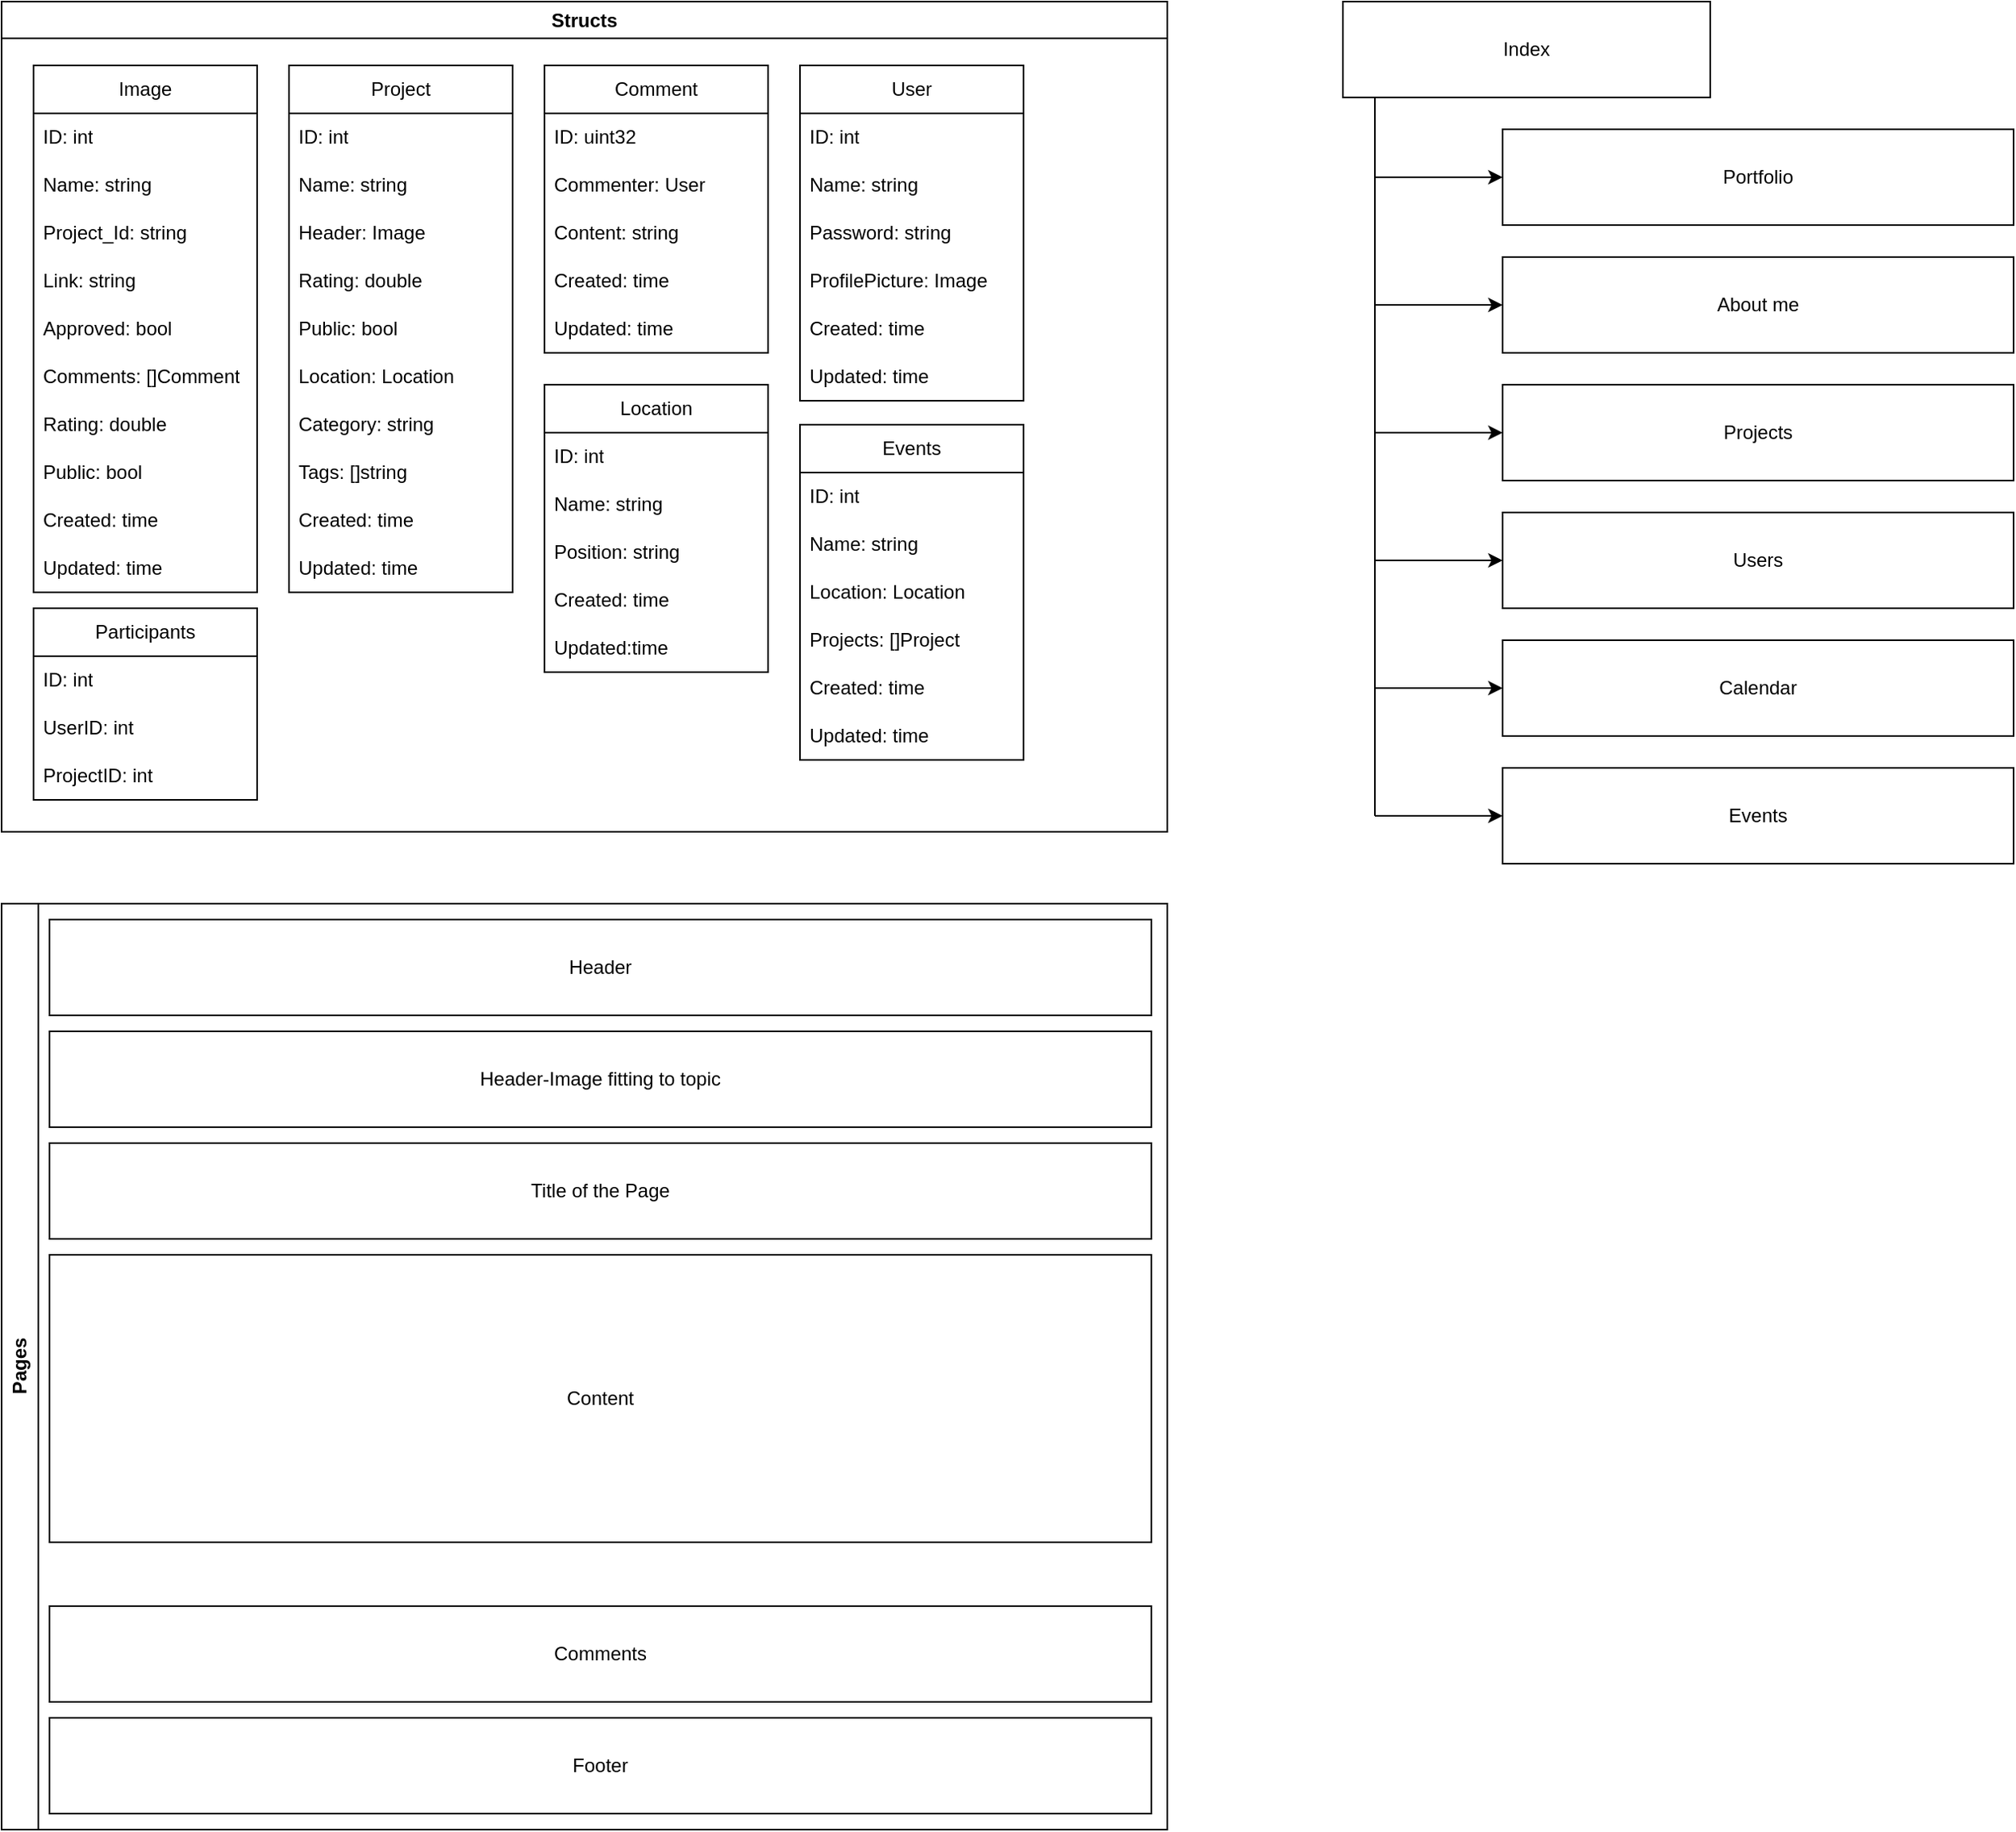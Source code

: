 <mxfile version="23.0.2" type="device">
  <diagram name="Page-1" id="_DmynmvU1_wY6X_TGePf">
    <mxGraphModel dx="773" dy="512" grid="1" gridSize="10" guides="1" tooltips="1" connect="1" arrows="1" fold="1" page="1" pageScale="1" pageWidth="827" pageHeight="1169" math="0" shadow="0">
      <root>
        <mxCell id="0" />
        <mxCell id="1" parent="0" />
        <mxCell id="xn1Rj6qDyscoH5ElXEei-45" value="Structs" style="swimlane;whiteSpace=wrap;html=1;" parent="1" vertex="1">
          <mxGeometry x="20" y="20" width="730" height="520" as="geometry">
            <mxRectangle x="20" y="20" width="80" height="30" as="alternateBounds" />
          </mxGeometry>
        </mxCell>
        <mxCell id="xn1Rj6qDyscoH5ElXEei-1" value="Image" style="swimlane;fontStyle=0;childLayout=stackLayout;horizontal=1;startSize=30;horizontalStack=0;resizeParent=1;resizeParentMax=0;resizeLast=0;collapsible=1;marginBottom=0;whiteSpace=wrap;html=1;" parent="xn1Rj6qDyscoH5ElXEei-45" vertex="1">
          <mxGeometry x="20" y="40" width="140" height="330" as="geometry" />
        </mxCell>
        <mxCell id="xn1Rj6qDyscoH5ElXEei-2" value="ID: int" style="text;strokeColor=none;fillColor=none;align=left;verticalAlign=middle;spacingLeft=4;spacingRight=4;overflow=hidden;points=[[0,0.5],[1,0.5]];portConstraint=eastwest;rotatable=0;whiteSpace=wrap;html=1;" parent="xn1Rj6qDyscoH5ElXEei-1" vertex="1">
          <mxGeometry y="30" width="140" height="30" as="geometry" />
        </mxCell>
        <mxCell id="xn1Rj6qDyscoH5ElXEei-3" value="Name: string" style="text;strokeColor=none;fillColor=none;align=left;verticalAlign=middle;spacingLeft=4;spacingRight=4;overflow=hidden;points=[[0,0.5],[1,0.5]];portConstraint=eastwest;rotatable=0;whiteSpace=wrap;html=1;" parent="xn1Rj6qDyscoH5ElXEei-1" vertex="1">
          <mxGeometry y="60" width="140" height="30" as="geometry" />
        </mxCell>
        <mxCell id="xn1Rj6qDyscoH5ElXEei-8" value="Project_Id: string" style="text;strokeColor=none;fillColor=none;align=left;verticalAlign=middle;spacingLeft=4;spacingRight=4;overflow=hidden;points=[[0,0.5],[1,0.5]];portConstraint=eastwest;rotatable=0;whiteSpace=wrap;html=1;" parent="xn1Rj6qDyscoH5ElXEei-1" vertex="1">
          <mxGeometry y="90" width="140" height="30" as="geometry" />
        </mxCell>
        <mxCell id="xn1Rj6qDyscoH5ElXEei-4" value="Link: string" style="text;strokeColor=none;fillColor=none;align=left;verticalAlign=middle;spacingLeft=4;spacingRight=4;overflow=hidden;points=[[0,0.5],[1,0.5]];portConstraint=eastwest;rotatable=0;whiteSpace=wrap;html=1;" parent="xn1Rj6qDyscoH5ElXEei-1" vertex="1">
          <mxGeometry y="120" width="140" height="30" as="geometry" />
        </mxCell>
        <mxCell id="xn1Rj6qDyscoH5ElXEei-7" value="Approved: bool" style="text;strokeColor=none;fillColor=none;align=left;verticalAlign=middle;spacingLeft=4;spacingRight=4;overflow=hidden;points=[[0,0.5],[1,0.5]];portConstraint=eastwest;rotatable=0;whiteSpace=wrap;html=1;" parent="xn1Rj6qDyscoH5ElXEei-1" vertex="1">
          <mxGeometry y="150" width="140" height="30" as="geometry" />
        </mxCell>
        <mxCell id="xn1Rj6qDyscoH5ElXEei-6" value="Comments: []Comment" style="text;strokeColor=none;fillColor=none;align=left;verticalAlign=middle;spacingLeft=4;spacingRight=4;overflow=hidden;points=[[0,0.5],[1,0.5]];portConstraint=eastwest;rotatable=0;whiteSpace=wrap;html=1;" parent="xn1Rj6qDyscoH5ElXEei-1" vertex="1">
          <mxGeometry y="180" width="140" height="30" as="geometry" />
        </mxCell>
        <mxCell id="xn1Rj6qDyscoH5ElXEei-5" value="Rating: double" style="text;strokeColor=none;fillColor=none;align=left;verticalAlign=middle;spacingLeft=4;spacingRight=4;overflow=hidden;points=[[0,0.5],[1,0.5]];portConstraint=eastwest;rotatable=0;whiteSpace=wrap;html=1;" parent="xn1Rj6qDyscoH5ElXEei-1" vertex="1">
          <mxGeometry y="210" width="140" height="30" as="geometry" />
        </mxCell>
        <mxCell id="xn1Rj6qDyscoH5ElXEei-20" value="Public: bool" style="text;strokeColor=none;fillColor=none;align=left;verticalAlign=middle;spacingLeft=4;spacingRight=4;overflow=hidden;points=[[0,0.5],[1,0.5]];portConstraint=eastwest;rotatable=0;whiteSpace=wrap;html=1;" parent="xn1Rj6qDyscoH5ElXEei-1" vertex="1">
          <mxGeometry y="240" width="140" height="30" as="geometry" />
        </mxCell>
        <mxCell id="xn1Rj6qDyscoH5ElXEei-33" value="Created: time" style="text;strokeColor=none;fillColor=none;align=left;verticalAlign=middle;spacingLeft=4;spacingRight=4;overflow=hidden;points=[[0,0.5],[1,0.5]];portConstraint=eastwest;rotatable=0;whiteSpace=wrap;html=1;" parent="xn1Rj6qDyscoH5ElXEei-1" vertex="1">
          <mxGeometry y="270" width="140" height="30" as="geometry" />
        </mxCell>
        <mxCell id="xn1Rj6qDyscoH5ElXEei-40" value="Updated: time" style="text;strokeColor=none;fillColor=none;align=left;verticalAlign=middle;spacingLeft=4;spacingRight=4;overflow=hidden;points=[[0,0.5],[1,0.5]];portConstraint=eastwest;rotatable=0;whiteSpace=wrap;html=1;" parent="xn1Rj6qDyscoH5ElXEei-1" vertex="1">
          <mxGeometry y="300" width="140" height="30" as="geometry" />
        </mxCell>
        <mxCell id="xn1Rj6qDyscoH5ElXEei-13" value="Project" style="swimlane;fontStyle=0;childLayout=stackLayout;horizontal=1;startSize=30;horizontalStack=0;resizeParent=1;resizeParentMax=0;resizeLast=0;collapsible=1;marginBottom=0;whiteSpace=wrap;html=1;" parent="xn1Rj6qDyscoH5ElXEei-45" vertex="1">
          <mxGeometry x="180" y="40" width="140" height="330" as="geometry" />
        </mxCell>
        <mxCell id="xn1Rj6qDyscoH5ElXEei-14" value="ID: int" style="text;strokeColor=none;fillColor=none;align=left;verticalAlign=middle;spacingLeft=4;spacingRight=4;overflow=hidden;points=[[0,0.5],[1,0.5]];portConstraint=eastwest;rotatable=0;whiteSpace=wrap;html=1;" parent="xn1Rj6qDyscoH5ElXEei-13" vertex="1">
          <mxGeometry y="30" width="140" height="30" as="geometry" />
        </mxCell>
        <mxCell id="xn1Rj6qDyscoH5ElXEei-15" value="Name: string" style="text;strokeColor=none;fillColor=none;align=left;verticalAlign=middle;spacingLeft=4;spacingRight=4;overflow=hidden;points=[[0,0.5],[1,0.5]];portConstraint=eastwest;rotatable=0;whiteSpace=wrap;html=1;" parent="xn1Rj6qDyscoH5ElXEei-13" vertex="1">
          <mxGeometry y="60" width="140" height="30" as="geometry" />
        </mxCell>
        <mxCell id="xn1Rj6qDyscoH5ElXEei-43" value="Header: Image" style="text;strokeColor=none;fillColor=none;align=left;verticalAlign=middle;spacingLeft=4;spacingRight=4;overflow=hidden;points=[[0,0.5],[1,0.5]];portConstraint=eastwest;rotatable=0;whiteSpace=wrap;html=1;" parent="xn1Rj6qDyscoH5ElXEei-13" vertex="1">
          <mxGeometry y="90" width="140" height="30" as="geometry" />
        </mxCell>
        <mxCell id="xn1Rj6qDyscoH5ElXEei-19" value="Rating: double" style="text;strokeColor=none;fillColor=none;align=left;verticalAlign=middle;spacingLeft=4;spacingRight=4;overflow=hidden;points=[[0,0.5],[1,0.5]];portConstraint=eastwest;rotatable=0;whiteSpace=wrap;html=1;" parent="xn1Rj6qDyscoH5ElXEei-13" vertex="1">
          <mxGeometry y="120" width="140" height="30" as="geometry" />
        </mxCell>
        <mxCell id="xn1Rj6qDyscoH5ElXEei-18" value="Public: bool" style="text;strokeColor=none;fillColor=none;align=left;verticalAlign=middle;spacingLeft=4;spacingRight=4;overflow=hidden;points=[[0,0.5],[1,0.5]];portConstraint=eastwest;rotatable=0;whiteSpace=wrap;html=1;" parent="xn1Rj6qDyscoH5ElXEei-13" vertex="1">
          <mxGeometry y="150" width="140" height="30" as="geometry" />
        </mxCell>
        <mxCell id="xn1Rj6qDyscoH5ElXEei-17" value="Location: Location" style="text;strokeColor=none;fillColor=none;align=left;verticalAlign=middle;spacingLeft=4;spacingRight=4;overflow=hidden;points=[[0,0.5],[1,0.5]];portConstraint=eastwest;rotatable=0;whiteSpace=wrap;html=1;" parent="xn1Rj6qDyscoH5ElXEei-13" vertex="1">
          <mxGeometry y="180" width="140" height="30" as="geometry" />
        </mxCell>
        <mxCell id="xn1Rj6qDyscoH5ElXEei-44" value="Category: string" style="text;strokeColor=none;fillColor=none;align=left;verticalAlign=middle;spacingLeft=4;spacingRight=4;overflow=hidden;points=[[0,0.5],[1,0.5]];portConstraint=eastwest;rotatable=0;whiteSpace=wrap;html=1;" parent="xn1Rj6qDyscoH5ElXEei-13" vertex="1">
          <mxGeometry y="210" width="140" height="30" as="geometry" />
        </mxCell>
        <mxCell id="xn1Rj6qDyscoH5ElXEei-38" value="Tags: []string" style="text;strokeColor=none;fillColor=none;align=left;verticalAlign=middle;spacingLeft=4;spacingRight=4;overflow=hidden;points=[[0,0.5],[1,0.5]];portConstraint=eastwest;rotatable=0;whiteSpace=wrap;html=1;" parent="xn1Rj6qDyscoH5ElXEei-13" vertex="1">
          <mxGeometry y="240" width="140" height="30" as="geometry" />
        </mxCell>
        <mxCell id="xn1Rj6qDyscoH5ElXEei-32" value="Created: time" style="text;strokeColor=none;fillColor=none;align=left;verticalAlign=middle;spacingLeft=4;spacingRight=4;overflow=hidden;points=[[0,0.5],[1,0.5]];portConstraint=eastwest;rotatable=0;whiteSpace=wrap;html=1;" parent="xn1Rj6qDyscoH5ElXEei-13" vertex="1">
          <mxGeometry y="270" width="140" height="30" as="geometry" />
        </mxCell>
        <mxCell id="xn1Rj6qDyscoH5ElXEei-39" value="Updated: time" style="text;strokeColor=none;fillColor=none;align=left;verticalAlign=middle;spacingLeft=4;spacingRight=4;overflow=hidden;points=[[0,0.5],[1,0.5]];portConstraint=eastwest;rotatable=0;whiteSpace=wrap;html=1;" parent="xn1Rj6qDyscoH5ElXEei-13" vertex="1">
          <mxGeometry y="300" width="140" height="30" as="geometry" />
        </mxCell>
        <mxCell id="xn1Rj6qDyscoH5ElXEei-9" value="Comment" style="swimlane;fontStyle=0;childLayout=stackLayout;horizontal=1;startSize=30;horizontalStack=0;resizeParent=1;resizeParentMax=0;resizeLast=0;collapsible=1;marginBottom=0;whiteSpace=wrap;html=1;" parent="xn1Rj6qDyscoH5ElXEei-45" vertex="1">
          <mxGeometry x="340" y="40" width="140" height="180" as="geometry" />
        </mxCell>
        <mxCell id="xn1Rj6qDyscoH5ElXEei-10" value="ID: uint32" style="text;strokeColor=none;fillColor=none;align=left;verticalAlign=middle;spacingLeft=4;spacingRight=4;overflow=hidden;points=[[0,0.5],[1,0.5]];portConstraint=eastwest;rotatable=0;whiteSpace=wrap;html=1;" parent="xn1Rj6qDyscoH5ElXEei-9" vertex="1">
          <mxGeometry y="30" width="140" height="30" as="geometry" />
        </mxCell>
        <mxCell id="xn1Rj6qDyscoH5ElXEei-11" value="Commenter: User" style="text;strokeColor=none;fillColor=none;align=left;verticalAlign=middle;spacingLeft=4;spacingRight=4;overflow=hidden;points=[[0,0.5],[1,0.5]];portConstraint=eastwest;rotatable=0;whiteSpace=wrap;html=1;" parent="xn1Rj6qDyscoH5ElXEei-9" vertex="1">
          <mxGeometry y="60" width="140" height="30" as="geometry" />
        </mxCell>
        <mxCell id="xn1Rj6qDyscoH5ElXEei-12" value="Content: string" style="text;strokeColor=none;fillColor=none;align=left;verticalAlign=middle;spacingLeft=4;spacingRight=4;overflow=hidden;points=[[0,0.5],[1,0.5]];portConstraint=eastwest;rotatable=0;whiteSpace=wrap;html=1;" parent="xn1Rj6qDyscoH5ElXEei-9" vertex="1">
          <mxGeometry y="90" width="140" height="30" as="geometry" />
        </mxCell>
        <mxCell id="xn1Rj6qDyscoH5ElXEei-34" value="Created: time" style="text;strokeColor=none;fillColor=none;align=left;verticalAlign=middle;spacingLeft=4;spacingRight=4;overflow=hidden;points=[[0,0.5],[1,0.5]];portConstraint=eastwest;rotatable=0;whiteSpace=wrap;html=1;" parent="xn1Rj6qDyscoH5ElXEei-9" vertex="1">
          <mxGeometry y="120" width="140" height="30" as="geometry" />
        </mxCell>
        <mxCell id="xn1Rj6qDyscoH5ElXEei-36" value="Updated: time" style="text;strokeColor=none;fillColor=none;align=left;verticalAlign=middle;spacingLeft=4;spacingRight=4;overflow=hidden;points=[[0,0.5],[1,0.5]];portConstraint=eastwest;rotatable=0;whiteSpace=wrap;html=1;" parent="xn1Rj6qDyscoH5ElXEei-9" vertex="1">
          <mxGeometry y="150" width="140" height="30" as="geometry" />
        </mxCell>
        <mxCell id="xn1Rj6qDyscoH5ElXEei-21" value="Location" style="swimlane;fontStyle=0;childLayout=stackLayout;horizontal=1;startSize=30;horizontalStack=0;resizeParent=1;resizeParentMax=0;resizeLast=0;collapsible=1;marginBottom=0;whiteSpace=wrap;html=1;" parent="xn1Rj6qDyscoH5ElXEei-45" vertex="1">
          <mxGeometry x="340" y="240" width="140" height="180" as="geometry" />
        </mxCell>
        <mxCell id="xn1Rj6qDyscoH5ElXEei-22" value="ID: int" style="text;strokeColor=none;fillColor=none;align=left;verticalAlign=middle;spacingLeft=4;spacingRight=4;overflow=hidden;points=[[0,0.5],[1,0.5]];portConstraint=eastwest;rotatable=0;whiteSpace=wrap;html=1;" parent="xn1Rj6qDyscoH5ElXEei-21" vertex="1">
          <mxGeometry y="30" width="140" height="30" as="geometry" />
        </mxCell>
        <mxCell id="xn1Rj6qDyscoH5ElXEei-23" value="Name: string" style="text;strokeColor=none;fillColor=none;align=left;verticalAlign=middle;spacingLeft=4;spacingRight=4;overflow=hidden;points=[[0,0.5],[1,0.5]];portConstraint=eastwest;rotatable=0;whiteSpace=wrap;html=1;" parent="xn1Rj6qDyscoH5ElXEei-21" vertex="1">
          <mxGeometry y="60" width="140" height="30" as="geometry" />
        </mxCell>
        <mxCell id="xn1Rj6qDyscoH5ElXEei-24" value="Position: string" style="text;strokeColor=none;fillColor=none;align=left;verticalAlign=middle;spacingLeft=4;spacingRight=4;overflow=hidden;points=[[0,0.5],[1,0.5]];portConstraint=eastwest;rotatable=0;whiteSpace=wrap;html=1;" parent="xn1Rj6qDyscoH5ElXEei-21" vertex="1">
          <mxGeometry y="90" width="140" height="30" as="geometry" />
        </mxCell>
        <mxCell id="xn1Rj6qDyscoH5ElXEei-41" value="Created: time" style="text;strokeColor=none;fillColor=none;align=left;verticalAlign=middle;spacingLeft=4;spacingRight=4;overflow=hidden;points=[[0,0.5],[1,0.5]];portConstraint=eastwest;rotatable=0;whiteSpace=wrap;html=1;" parent="xn1Rj6qDyscoH5ElXEei-21" vertex="1">
          <mxGeometry y="120" width="140" height="30" as="geometry" />
        </mxCell>
        <mxCell id="xn1Rj6qDyscoH5ElXEei-42" value="Updated:time" style="text;strokeColor=none;fillColor=none;align=left;verticalAlign=middle;spacingLeft=4;spacingRight=4;overflow=hidden;points=[[0,0.5],[1,0.5]];portConstraint=eastwest;rotatable=0;whiteSpace=wrap;html=1;" parent="xn1Rj6qDyscoH5ElXEei-21" vertex="1">
          <mxGeometry y="150" width="140" height="30" as="geometry" />
        </mxCell>
        <mxCell id="xn1Rj6qDyscoH5ElXEei-25" value="User" style="swimlane;fontStyle=0;childLayout=stackLayout;horizontal=1;startSize=30;horizontalStack=0;resizeParent=1;resizeParentMax=0;resizeLast=0;collapsible=1;marginBottom=0;whiteSpace=wrap;html=1;" parent="xn1Rj6qDyscoH5ElXEei-45" vertex="1">
          <mxGeometry x="500" y="40" width="140" height="210" as="geometry" />
        </mxCell>
        <mxCell id="xn1Rj6qDyscoH5ElXEei-26" value="ID: int" style="text;strokeColor=none;fillColor=none;align=left;verticalAlign=middle;spacingLeft=4;spacingRight=4;overflow=hidden;points=[[0,0.5],[1,0.5]];portConstraint=eastwest;rotatable=0;whiteSpace=wrap;html=1;" parent="xn1Rj6qDyscoH5ElXEei-25" vertex="1">
          <mxGeometry y="30" width="140" height="30" as="geometry" />
        </mxCell>
        <mxCell id="xn1Rj6qDyscoH5ElXEei-27" value="Name: string" style="text;strokeColor=none;fillColor=none;align=left;verticalAlign=middle;spacingLeft=4;spacingRight=4;overflow=hidden;points=[[0,0.5],[1,0.5]];portConstraint=eastwest;rotatable=0;whiteSpace=wrap;html=1;" parent="xn1Rj6qDyscoH5ElXEei-25" vertex="1">
          <mxGeometry y="60" width="140" height="30" as="geometry" />
        </mxCell>
        <mxCell id="xn1Rj6qDyscoH5ElXEei-28" value="Password: string" style="text;strokeColor=none;fillColor=none;align=left;verticalAlign=middle;spacingLeft=4;spacingRight=4;overflow=hidden;points=[[0,0.5],[1,0.5]];portConstraint=eastwest;rotatable=0;whiteSpace=wrap;html=1;" parent="xn1Rj6qDyscoH5ElXEei-25" vertex="1">
          <mxGeometry y="90" width="140" height="30" as="geometry" />
        </mxCell>
        <mxCell id="xn1Rj6qDyscoH5ElXEei-29" value="ProfilePicture: Image" style="text;strokeColor=none;fillColor=none;align=left;verticalAlign=middle;spacingLeft=4;spacingRight=4;overflow=hidden;points=[[0,0.5],[1,0.5]];portConstraint=eastwest;rotatable=0;whiteSpace=wrap;html=1;" parent="xn1Rj6qDyscoH5ElXEei-25" vertex="1">
          <mxGeometry y="120" width="140" height="30" as="geometry" />
        </mxCell>
        <mxCell id="xn1Rj6qDyscoH5ElXEei-35" value="Created: time" style="text;strokeColor=none;fillColor=none;align=left;verticalAlign=middle;spacingLeft=4;spacingRight=4;overflow=hidden;points=[[0,0.5],[1,0.5]];portConstraint=eastwest;rotatable=0;whiteSpace=wrap;html=1;" parent="xn1Rj6qDyscoH5ElXEei-25" vertex="1">
          <mxGeometry y="150" width="140" height="30" as="geometry" />
        </mxCell>
        <mxCell id="xn1Rj6qDyscoH5ElXEei-37" value="Updated: time" style="text;strokeColor=none;fillColor=none;align=left;verticalAlign=middle;spacingLeft=4;spacingRight=4;overflow=hidden;points=[[0,0.5],[1,0.5]];portConstraint=eastwest;rotatable=0;whiteSpace=wrap;html=1;" parent="xn1Rj6qDyscoH5ElXEei-25" vertex="1">
          <mxGeometry y="180" width="140" height="30" as="geometry" />
        </mxCell>
        <mxCell id="xn1Rj6qDyscoH5ElXEei-64" value="Events" style="swimlane;fontStyle=0;childLayout=stackLayout;horizontal=1;startSize=30;horizontalStack=0;resizeParent=1;resizeParentMax=0;resizeLast=0;collapsible=1;marginBottom=0;whiteSpace=wrap;html=1;" parent="xn1Rj6qDyscoH5ElXEei-45" vertex="1">
          <mxGeometry x="500" y="265" width="140" height="210" as="geometry" />
        </mxCell>
        <mxCell id="xn1Rj6qDyscoH5ElXEei-65" value="ID: int" style="text;strokeColor=none;fillColor=none;align=left;verticalAlign=middle;spacingLeft=4;spacingRight=4;overflow=hidden;points=[[0,0.5],[1,0.5]];portConstraint=eastwest;rotatable=0;whiteSpace=wrap;html=1;" parent="xn1Rj6qDyscoH5ElXEei-64" vertex="1">
          <mxGeometry y="30" width="140" height="30" as="geometry" />
        </mxCell>
        <mxCell id="xn1Rj6qDyscoH5ElXEei-66" value="Name: string" style="text;strokeColor=none;fillColor=none;align=left;verticalAlign=middle;spacingLeft=4;spacingRight=4;overflow=hidden;points=[[0,0.5],[1,0.5]];portConstraint=eastwest;rotatable=0;whiteSpace=wrap;html=1;" parent="xn1Rj6qDyscoH5ElXEei-64" vertex="1">
          <mxGeometry y="60" width="140" height="30" as="geometry" />
        </mxCell>
        <mxCell id="xn1Rj6qDyscoH5ElXEei-67" value="Location: Location" style="text;strokeColor=none;fillColor=none;align=left;verticalAlign=middle;spacingLeft=4;spacingRight=4;overflow=hidden;points=[[0,0.5],[1,0.5]];portConstraint=eastwest;rotatable=0;whiteSpace=wrap;html=1;" parent="xn1Rj6qDyscoH5ElXEei-64" vertex="1">
          <mxGeometry y="90" width="140" height="30" as="geometry" />
        </mxCell>
        <mxCell id="xn1Rj6qDyscoH5ElXEei-68" value="Projects: []Project" style="text;strokeColor=none;fillColor=none;align=left;verticalAlign=middle;spacingLeft=4;spacingRight=4;overflow=hidden;points=[[0,0.5],[1,0.5]];portConstraint=eastwest;rotatable=0;whiteSpace=wrap;html=1;" parent="xn1Rj6qDyscoH5ElXEei-64" vertex="1">
          <mxGeometry y="120" width="140" height="30" as="geometry" />
        </mxCell>
        <mxCell id="xn1Rj6qDyscoH5ElXEei-69" value="Created: time" style="text;strokeColor=none;fillColor=none;align=left;verticalAlign=middle;spacingLeft=4;spacingRight=4;overflow=hidden;points=[[0,0.5],[1,0.5]];portConstraint=eastwest;rotatable=0;whiteSpace=wrap;html=1;" parent="xn1Rj6qDyscoH5ElXEei-64" vertex="1">
          <mxGeometry y="150" width="140" height="30" as="geometry" />
        </mxCell>
        <mxCell id="xn1Rj6qDyscoH5ElXEei-70" value="Updated: time" style="text;strokeColor=none;fillColor=none;align=left;verticalAlign=middle;spacingLeft=4;spacingRight=4;overflow=hidden;points=[[0,0.5],[1,0.5]];portConstraint=eastwest;rotatable=0;whiteSpace=wrap;html=1;" parent="xn1Rj6qDyscoH5ElXEei-64" vertex="1">
          <mxGeometry y="180" width="140" height="30" as="geometry" />
        </mxCell>
        <mxCell id="fTA9TyJlCeWYivPQIGkw-1" value="Participants" style="swimlane;fontStyle=0;childLayout=stackLayout;horizontal=1;startSize=30;horizontalStack=0;resizeParent=1;resizeParentMax=0;resizeLast=0;collapsible=1;marginBottom=0;whiteSpace=wrap;html=1;" vertex="1" parent="xn1Rj6qDyscoH5ElXEei-45">
          <mxGeometry x="20" y="380" width="140" height="120" as="geometry" />
        </mxCell>
        <mxCell id="fTA9TyJlCeWYivPQIGkw-2" value="ID: int" style="text;strokeColor=none;fillColor=none;align=left;verticalAlign=middle;spacingLeft=4;spacingRight=4;overflow=hidden;points=[[0,0.5],[1,0.5]];portConstraint=eastwest;rotatable=0;whiteSpace=wrap;html=1;" vertex="1" parent="fTA9TyJlCeWYivPQIGkw-1">
          <mxGeometry y="30" width="140" height="30" as="geometry" />
        </mxCell>
        <mxCell id="fTA9TyJlCeWYivPQIGkw-3" value="UserID: int" style="text;strokeColor=none;fillColor=none;align=left;verticalAlign=middle;spacingLeft=4;spacingRight=4;overflow=hidden;points=[[0,0.5],[1,0.5]];portConstraint=eastwest;rotatable=0;whiteSpace=wrap;html=1;" vertex="1" parent="fTA9TyJlCeWYivPQIGkw-1">
          <mxGeometry y="60" width="140" height="30" as="geometry" />
        </mxCell>
        <mxCell id="fTA9TyJlCeWYivPQIGkw-4" value="ProjectID: int" style="text;strokeColor=none;fillColor=none;align=left;verticalAlign=middle;spacingLeft=4;spacingRight=4;overflow=hidden;points=[[0,0.5],[1,0.5]];portConstraint=eastwest;rotatable=0;whiteSpace=wrap;html=1;" vertex="1" parent="fTA9TyJlCeWYivPQIGkw-1">
          <mxGeometry y="90" width="140" height="30" as="geometry" />
        </mxCell>
        <mxCell id="xn1Rj6qDyscoH5ElXEei-46" value="Pages" style="swimlane;horizontal=0;whiteSpace=wrap;html=1;" parent="1" vertex="1">
          <mxGeometry x="20" y="585" width="730" height="580" as="geometry" />
        </mxCell>
        <mxCell id="xn1Rj6qDyscoH5ElXEei-51" value="Header" style="rounded=0;whiteSpace=wrap;html=1;" parent="xn1Rj6qDyscoH5ElXEei-46" vertex="1">
          <mxGeometry x="30" y="10" width="690" height="60" as="geometry" />
        </mxCell>
        <mxCell id="xn1Rj6qDyscoH5ElXEei-52" value="Footer" style="rounded=0;whiteSpace=wrap;html=1;" parent="xn1Rj6qDyscoH5ElXEei-46" vertex="1">
          <mxGeometry x="30" y="510" width="690" height="60" as="geometry" />
        </mxCell>
        <mxCell id="xn1Rj6qDyscoH5ElXEei-54" value="Header-Image fitting to topic" style="rounded=0;whiteSpace=wrap;html=1;" parent="xn1Rj6qDyscoH5ElXEei-46" vertex="1">
          <mxGeometry x="30" y="80" width="690" height="60" as="geometry" />
        </mxCell>
        <mxCell id="xn1Rj6qDyscoH5ElXEei-55" value="Title of the Page" style="rounded=0;whiteSpace=wrap;html=1;" parent="xn1Rj6qDyscoH5ElXEei-46" vertex="1">
          <mxGeometry x="30" y="150" width="690" height="60" as="geometry" />
        </mxCell>
        <mxCell id="xn1Rj6qDyscoH5ElXEei-56" value="Content" style="rounded=0;whiteSpace=wrap;html=1;" parent="xn1Rj6qDyscoH5ElXEei-46" vertex="1">
          <mxGeometry x="30" y="220" width="690" height="180" as="geometry" />
        </mxCell>
        <mxCell id="xn1Rj6qDyscoH5ElXEei-57" value="Comments" style="rounded=0;whiteSpace=wrap;html=1;" parent="xn1Rj6qDyscoH5ElXEei-46" vertex="1">
          <mxGeometry x="30" y="440" width="690" height="60" as="geometry" />
        </mxCell>
        <mxCell id="xn1Rj6qDyscoH5ElXEei-58" value="Index" style="rounded=0;whiteSpace=wrap;html=1;" parent="1" vertex="1">
          <mxGeometry x="860" y="20" width="230" height="60" as="geometry" />
        </mxCell>
        <mxCell id="xn1Rj6qDyscoH5ElXEei-59" value="Portfolio" style="rounded=0;whiteSpace=wrap;html=1;" parent="1" vertex="1">
          <mxGeometry x="960" y="100" width="320" height="60" as="geometry" />
        </mxCell>
        <mxCell id="xn1Rj6qDyscoH5ElXEei-60" value="Projects" style="rounded=0;whiteSpace=wrap;html=1;" parent="1" vertex="1">
          <mxGeometry x="960" y="260" width="320" height="60" as="geometry" />
        </mxCell>
        <mxCell id="xn1Rj6qDyscoH5ElXEei-61" value="Users" style="rounded=0;whiteSpace=wrap;html=1;" parent="1" vertex="1">
          <mxGeometry x="960" y="340" width="320" height="60" as="geometry" />
        </mxCell>
        <mxCell id="xn1Rj6qDyscoH5ElXEei-62" value="About me" style="rounded=0;whiteSpace=wrap;html=1;" parent="1" vertex="1">
          <mxGeometry x="960" y="180" width="320" height="60" as="geometry" />
        </mxCell>
        <mxCell id="xn1Rj6qDyscoH5ElXEei-63" value="Calendar" style="rounded=0;whiteSpace=wrap;html=1;" parent="1" vertex="1">
          <mxGeometry x="960" y="420" width="320" height="60" as="geometry" />
        </mxCell>
        <mxCell id="xn1Rj6qDyscoH5ElXEei-71" value="Events" style="rounded=0;whiteSpace=wrap;html=1;" parent="1" vertex="1">
          <mxGeometry x="960" y="500" width="320" height="60" as="geometry" />
        </mxCell>
        <mxCell id="xn1Rj6qDyscoH5ElXEei-72" value="" style="endArrow=none;html=1;rounded=0;" parent="1" edge="1">
          <mxGeometry width="50" height="50" relative="1" as="geometry">
            <mxPoint x="880" y="530" as="sourcePoint" />
            <mxPoint x="880" y="80" as="targetPoint" />
          </mxGeometry>
        </mxCell>
        <mxCell id="xn1Rj6qDyscoH5ElXEei-73" value="" style="endArrow=classic;html=1;rounded=0;entryX=0;entryY=0.5;entryDx=0;entryDy=0;" parent="1" target="xn1Rj6qDyscoH5ElXEei-59" edge="1">
          <mxGeometry width="50" height="50" relative="1" as="geometry">
            <mxPoint x="880" y="130" as="sourcePoint" />
            <mxPoint x="1030" y="380" as="targetPoint" />
          </mxGeometry>
        </mxCell>
        <mxCell id="xn1Rj6qDyscoH5ElXEei-74" value="" style="endArrow=classic;html=1;rounded=0;entryX=0;entryY=0.5;entryDx=0;entryDy=0;" parent="1" target="xn1Rj6qDyscoH5ElXEei-62" edge="1">
          <mxGeometry width="50" height="50" relative="1" as="geometry">
            <mxPoint x="880" y="210" as="sourcePoint" />
            <mxPoint x="1030" y="380" as="targetPoint" />
          </mxGeometry>
        </mxCell>
        <mxCell id="xn1Rj6qDyscoH5ElXEei-75" value="" style="endArrow=classic;html=1;rounded=0;entryX=0;entryY=0.5;entryDx=0;entryDy=0;" parent="1" target="xn1Rj6qDyscoH5ElXEei-60" edge="1">
          <mxGeometry width="50" height="50" relative="1" as="geometry">
            <mxPoint x="880" y="290" as="sourcePoint" />
            <mxPoint x="1030" y="380" as="targetPoint" />
          </mxGeometry>
        </mxCell>
        <mxCell id="xn1Rj6qDyscoH5ElXEei-76" value="" style="endArrow=classic;html=1;rounded=0;entryX=0;entryY=0.5;entryDx=0;entryDy=0;" parent="1" target="xn1Rj6qDyscoH5ElXEei-61" edge="1">
          <mxGeometry width="50" height="50" relative="1" as="geometry">
            <mxPoint x="880" y="370" as="sourcePoint" />
            <mxPoint x="1030" y="380" as="targetPoint" />
          </mxGeometry>
        </mxCell>
        <mxCell id="xn1Rj6qDyscoH5ElXEei-77" value="" style="endArrow=classic;html=1;rounded=0;entryX=0;entryY=0.5;entryDx=0;entryDy=0;" parent="1" target="xn1Rj6qDyscoH5ElXEei-63" edge="1">
          <mxGeometry width="50" height="50" relative="1" as="geometry">
            <mxPoint x="880" y="450" as="sourcePoint" />
            <mxPoint x="1030" y="380" as="targetPoint" />
          </mxGeometry>
        </mxCell>
        <mxCell id="xn1Rj6qDyscoH5ElXEei-78" value="" style="endArrow=classic;html=1;rounded=0;entryX=0;entryY=0.5;entryDx=0;entryDy=0;" parent="1" target="xn1Rj6qDyscoH5ElXEei-71" edge="1">
          <mxGeometry width="50" height="50" relative="1" as="geometry">
            <mxPoint x="880" y="530" as="sourcePoint" />
            <mxPoint x="1030" y="380" as="targetPoint" />
          </mxGeometry>
        </mxCell>
      </root>
    </mxGraphModel>
  </diagram>
</mxfile>
